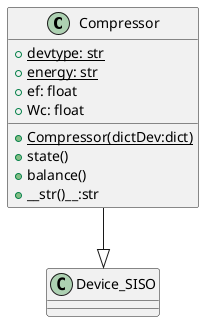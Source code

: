 @startuml
class Compressor {
    + {static} devtype: str
    + {static} energy: str
    + ef: float
    + Wc: float
    + {static} Compressor(dictDev:dict)
    + state()
    + balance()
    + __str()__:str
}
Device_SISO  <|-up- Compressor
@enduml
